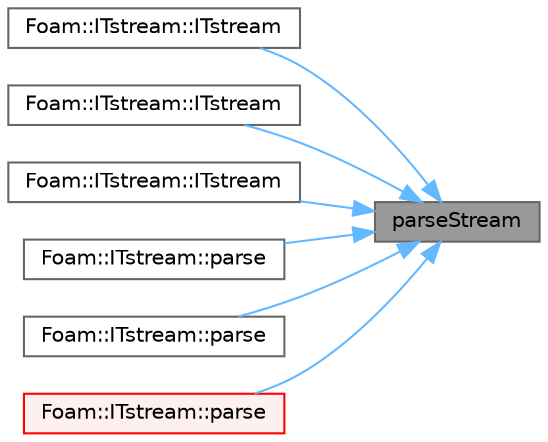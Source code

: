 digraph "parseStream"
{
 // LATEX_PDF_SIZE
  bgcolor="transparent";
  edge [fontname=Helvetica,fontsize=10,labelfontname=Helvetica,labelfontsize=10];
  node [fontname=Helvetica,fontsize=10,shape=box,height=0.2,width=0.4];
  rankdir="RL";
  Node1 [id="Node000001",label="parseStream",height=0.2,width=0.4,color="gray40", fillcolor="grey60", style="filled", fontcolor="black",tooltip=" "];
  Node1 -> Node2 [id="edge1_Node000001_Node000002",dir="back",color="steelblue1",style="solid",tooltip=" "];
  Node2 [id="Node000002",label="Foam::ITstream::ITstream",height=0.2,width=0.4,color="grey40", fillcolor="white", style="filled",URL="$classFoam_1_1ITstream.html#a0ca3cf33b77e58654973e56e5340b529",tooltip=" "];
  Node1 -> Node3 [id="edge2_Node000001_Node000003",dir="back",color="steelblue1",style="solid",tooltip=" "];
  Node3 [id="Node000003",label="Foam::ITstream::ITstream",height=0.2,width=0.4,color="grey40", fillcolor="white", style="filled",URL="$classFoam_1_1ITstream.html#ab12408b74874a3a4ecb006d304c397cc",tooltip=" "];
  Node1 -> Node4 [id="edge3_Node000001_Node000004",dir="back",color="steelblue1",style="solid",tooltip=" "];
  Node4 [id="Node000004",label="Foam::ITstream::ITstream",height=0.2,width=0.4,color="grey40", fillcolor="white", style="filled",URL="$classFoam_1_1ITstream.html#afd6ea30cf669e610a8ea79e8ee6c3c66",tooltip=" "];
  Node1 -> Node5 [id="edge4_Node000001_Node000005",dir="back",color="steelblue1",style="solid",tooltip=" "];
  Node5 [id="Node000005",label="Foam::ITstream::parse",height=0.2,width=0.4,color="grey40", fillcolor="white", style="filled",URL="$classFoam_1_1ITstream.html#aa3e57cdd46dbaa379bd24be47a269cfa",tooltip=" "];
  Node1 -> Node6 [id="edge5_Node000001_Node000006",dir="back",color="steelblue1",style="solid",tooltip=" "];
  Node6 [id="Node000006",label="Foam::ITstream::parse",height=0.2,width=0.4,color="grey40", fillcolor="white", style="filled",URL="$classFoam_1_1ITstream.html#aadf3725c443e957a4af8facf59f20bd8",tooltip=" "];
  Node1 -> Node7 [id="edge6_Node000001_Node000007",dir="back",color="steelblue1",style="solid",tooltip=" "];
  Node7 [id="Node000007",label="Foam::ITstream::parse",height=0.2,width=0.4,color="red", fillcolor="#FFF0F0", style="filled",URL="$classFoam_1_1ITstream.html#aba962806333dd97a09cc58a31043ebb3",tooltip=" "];
}
